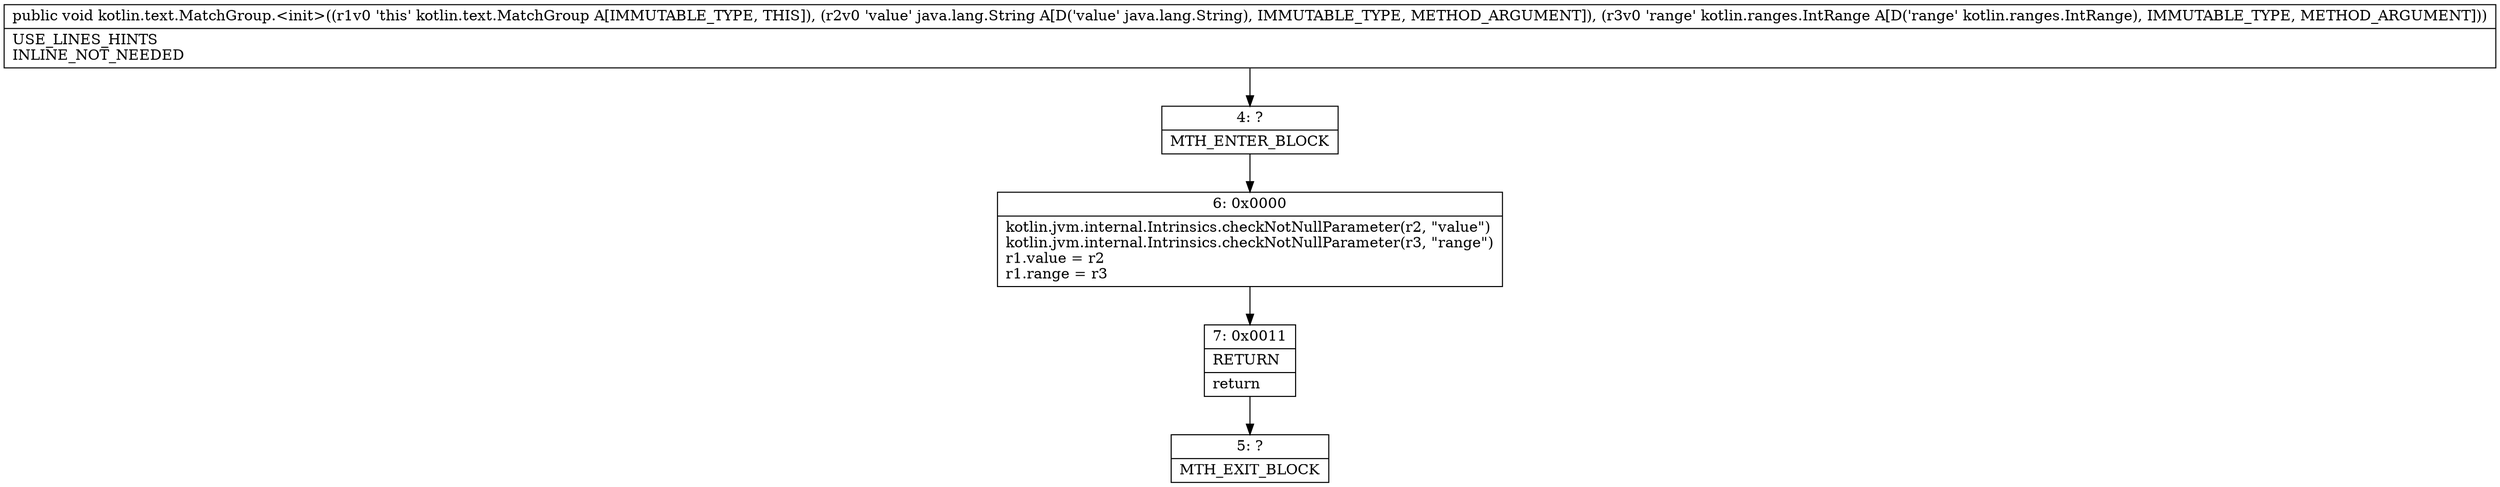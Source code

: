 digraph "CFG forkotlin.text.MatchGroup.\<init\>(Ljava\/lang\/String;Lkotlin\/ranges\/IntRange;)V" {
Node_4 [shape=record,label="{4\:\ ?|MTH_ENTER_BLOCK\l}"];
Node_6 [shape=record,label="{6\:\ 0x0000|kotlin.jvm.internal.Intrinsics.checkNotNullParameter(r2, \"value\")\lkotlin.jvm.internal.Intrinsics.checkNotNullParameter(r3, \"range\")\lr1.value = r2\lr1.range = r3\l}"];
Node_7 [shape=record,label="{7\:\ 0x0011|RETURN\l|return\l}"];
Node_5 [shape=record,label="{5\:\ ?|MTH_EXIT_BLOCK\l}"];
MethodNode[shape=record,label="{public void kotlin.text.MatchGroup.\<init\>((r1v0 'this' kotlin.text.MatchGroup A[IMMUTABLE_TYPE, THIS]), (r2v0 'value' java.lang.String A[D('value' java.lang.String), IMMUTABLE_TYPE, METHOD_ARGUMENT]), (r3v0 'range' kotlin.ranges.IntRange A[D('range' kotlin.ranges.IntRange), IMMUTABLE_TYPE, METHOD_ARGUMENT]))  | USE_LINES_HINTS\lINLINE_NOT_NEEDED\l}"];
MethodNode -> Node_4;Node_4 -> Node_6;
Node_6 -> Node_7;
Node_7 -> Node_5;
}

